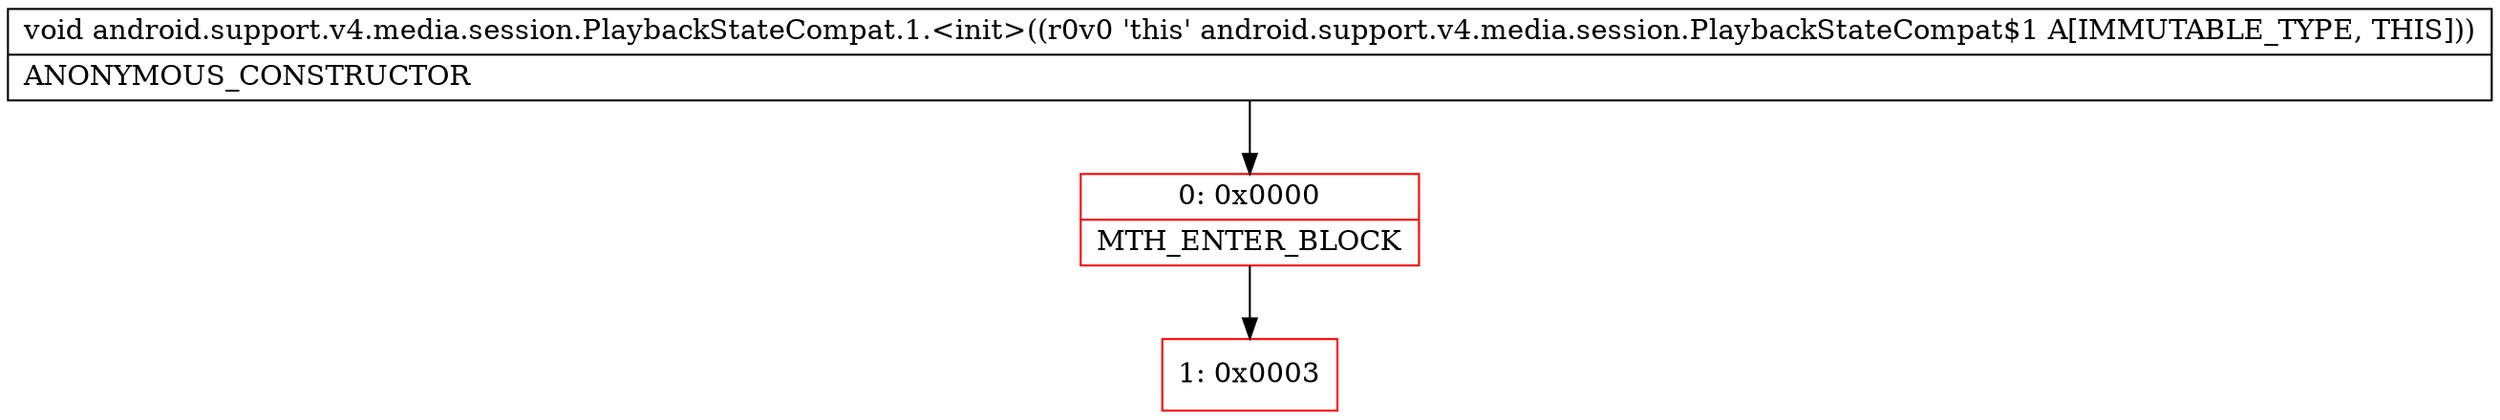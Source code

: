 digraph "CFG forandroid.support.v4.media.session.PlaybackStateCompat.1.\<init\>()V" {
subgraph cluster_Region_1350821071 {
label = "R(0)";
node [shape=record,color=blue];
}
Node_0 [shape=record,color=red,label="{0\:\ 0x0000|MTH_ENTER_BLOCK\l}"];
Node_1 [shape=record,color=red,label="{1\:\ 0x0003}"];
MethodNode[shape=record,label="{void android.support.v4.media.session.PlaybackStateCompat.1.\<init\>((r0v0 'this' android.support.v4.media.session.PlaybackStateCompat$1 A[IMMUTABLE_TYPE, THIS]))  | ANONYMOUS_CONSTRUCTOR\l}"];
MethodNode -> Node_0;
Node_0 -> Node_1;
}


